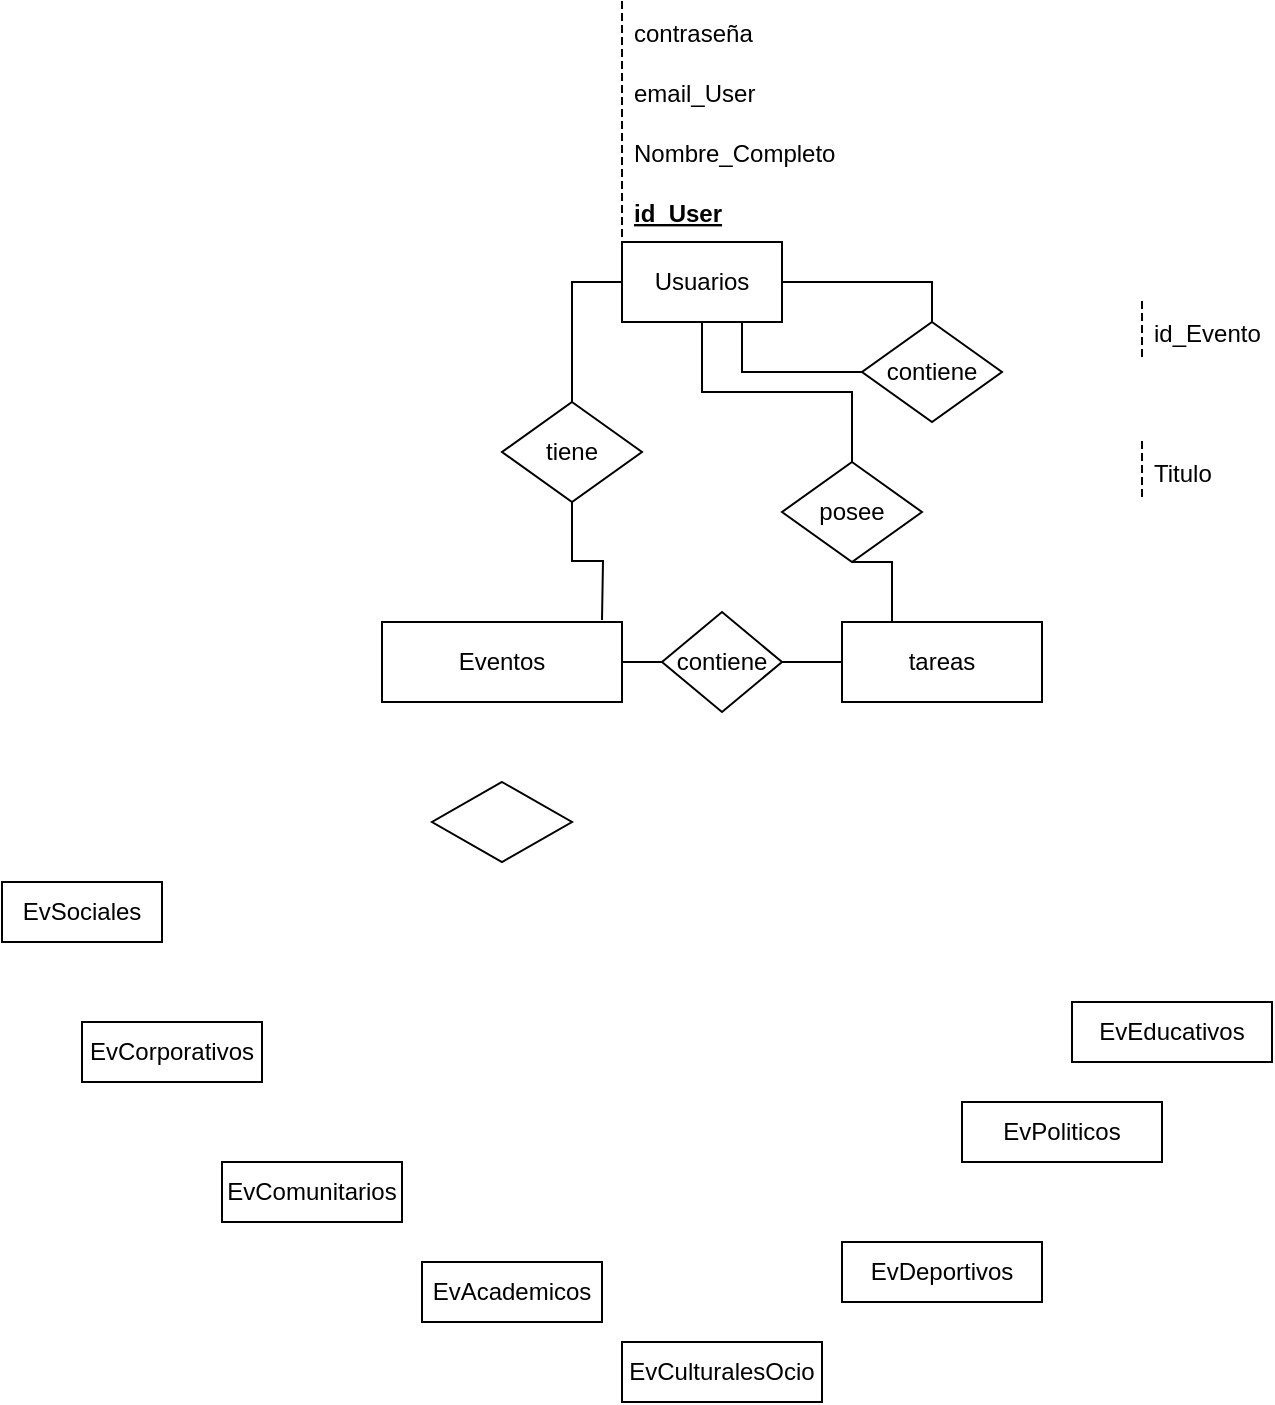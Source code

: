 <mxfile version="13.8.6" type="github">
  <diagram id="R2lEEEUBdFMjLlhIrx00" name="Page-1">
    <mxGraphModel dx="195" dy="217" grid="1" gridSize="10" guides="1" tooltips="1" connect="1" arrows="1" fold="1" page="1" pageScale="1" pageWidth="850" pageHeight="1100" math="0" shadow="0" extFonts="Permanent Marker^https://fonts.googleapis.com/css?family=Permanent+Marker">
      <root>
        <mxCell id="0" />
        <mxCell id="1" parent="0" />
        <mxCell id="vh04Lum93Sa9Isq8TbCe-39" style="edgeStyle=orthogonalEdgeStyle;rounded=0;orthogonalLoop=1;jettySize=auto;html=1;entryX=0.5;entryY=0;entryDx=0;entryDy=0;endArrow=none;endFill=0;" edge="1" parent="1" source="vh04Lum93Sa9Isq8TbCe-21" target="vh04Lum93Sa9Isq8TbCe-32">
          <mxGeometry relative="1" as="geometry" />
        </mxCell>
        <mxCell id="vh04Lum93Sa9Isq8TbCe-44" style="edgeStyle=orthogonalEdgeStyle;rounded=0;orthogonalLoop=1;jettySize=auto;html=1;endArrow=none;endFill=0;exitX=0;exitY=0.5;exitDx=0;exitDy=0;" edge="1" parent="1" source="vh04Lum93Sa9Isq8TbCe-21" target="vh04Lum93Sa9Isq8TbCe-43">
          <mxGeometry relative="1" as="geometry" />
        </mxCell>
        <mxCell id="vh04Lum93Sa9Isq8TbCe-55" style="edgeStyle=orthogonalEdgeStyle;rounded=0;orthogonalLoop=1;jettySize=auto;html=1;entryX=0.5;entryY=0;entryDx=0;entryDy=0;endArrow=none;endFill=0;" edge="1" parent="1" source="vh04Lum93Sa9Isq8TbCe-21" target="vh04Lum93Sa9Isq8TbCe-54">
          <mxGeometry relative="1" as="geometry" />
        </mxCell>
        <mxCell id="vh04Lum93Sa9Isq8TbCe-21" value="Usuarios" style="whiteSpace=wrap;html=1;align=center;" vertex="1" parent="1">
          <mxGeometry x="320" y="240" width="80" height="40" as="geometry" />
        </mxCell>
        <mxCell id="vh04Lum93Sa9Isq8TbCe-24" value="id_User" style="shape=partialRectangle;fillColor=none;align=left;verticalAlign=middle;strokeColor=none;spacingLeft=34;rotatable=0;points=[[0,0.5],[1,0.5]];portConstraint=eastwest;dropTarget=0;fontStyle=5" vertex="1" parent="1">
          <mxGeometry x="290" y="210" width="90" height="30" as="geometry" />
        </mxCell>
        <mxCell id="vh04Lum93Sa9Isq8TbCe-25" value="" style="shape=partialRectangle;top=0;left=0;bottom=0;fillColor=none;stokeWidth=1;dashed=1;align=left;verticalAlign=middle;spacingLeft=4;spacingRight=4;overflow=hidden;rotatable=0;points=[];portConstraint=eastwest;part=1;" vertex="1" connectable="0" parent="vh04Lum93Sa9Isq8TbCe-24">
          <mxGeometry width="30" height="30" as="geometry" />
        </mxCell>
        <mxCell id="vh04Lum93Sa9Isq8TbCe-26" value="Nombre_Completo" style="shape=partialRectangle;fillColor=none;align=left;verticalAlign=middle;strokeColor=none;spacingLeft=34;rotatable=0;points=[[0,0.5],[1,0.5]];portConstraint=eastwest;dropTarget=0;" vertex="1" parent="1">
          <mxGeometry x="290" y="180" width="90" height="30" as="geometry" />
        </mxCell>
        <mxCell id="vh04Lum93Sa9Isq8TbCe-27" value="" style="shape=partialRectangle;top=0;left=0;bottom=0;fillColor=none;stokeWidth=1;dashed=1;align=left;verticalAlign=middle;spacingLeft=4;spacingRight=4;overflow=hidden;rotatable=0;points=[];portConstraint=eastwest;part=1;" vertex="1" connectable="0" parent="vh04Lum93Sa9Isq8TbCe-26">
          <mxGeometry width="30" height="30" as="geometry" />
        </mxCell>
        <mxCell id="vh04Lum93Sa9Isq8TbCe-28" value="email_User" style="shape=partialRectangle;fillColor=none;align=left;verticalAlign=middle;strokeColor=none;spacingLeft=34;rotatable=0;points=[[0,0.5],[1,0.5]];portConstraint=eastwest;dropTarget=0;" vertex="1" parent="1">
          <mxGeometry x="290" y="150" width="90" height="30" as="geometry" />
        </mxCell>
        <mxCell id="vh04Lum93Sa9Isq8TbCe-29" value="" style="shape=partialRectangle;top=0;left=0;bottom=0;fillColor=none;stokeWidth=1;dashed=1;align=left;verticalAlign=middle;spacingLeft=4;spacingRight=4;overflow=hidden;rotatable=0;points=[];portConstraint=eastwest;part=1;" vertex="1" connectable="0" parent="vh04Lum93Sa9Isq8TbCe-28">
          <mxGeometry width="30" height="30" as="geometry" />
        </mxCell>
        <mxCell id="vh04Lum93Sa9Isq8TbCe-30" value="contraseña" style="shape=partialRectangle;fillColor=none;align=left;verticalAlign=middle;strokeColor=none;spacingLeft=34;rotatable=0;points=[[0,0.5],[1,0.5]];portConstraint=eastwest;dropTarget=0;" vertex="1" parent="1">
          <mxGeometry x="290" y="120" width="90" height="30" as="geometry" />
        </mxCell>
        <mxCell id="vh04Lum93Sa9Isq8TbCe-31" value="" style="shape=partialRectangle;top=0;left=0;bottom=0;fillColor=none;stokeWidth=1;dashed=1;align=left;verticalAlign=middle;spacingLeft=4;spacingRight=4;overflow=hidden;rotatable=0;points=[];portConstraint=eastwest;part=1;" vertex="1" connectable="0" parent="vh04Lum93Sa9Isq8TbCe-30">
          <mxGeometry width="30" height="30" as="geometry" />
        </mxCell>
        <mxCell id="vh04Lum93Sa9Isq8TbCe-40" style="edgeStyle=orthogonalEdgeStyle;rounded=0;orthogonalLoop=1;jettySize=auto;html=1;entryX=0.75;entryY=1;entryDx=0;entryDy=0;endArrow=none;endFill=0;" edge="1" parent="1" source="vh04Lum93Sa9Isq8TbCe-32" target="vh04Lum93Sa9Isq8TbCe-21">
          <mxGeometry relative="1" as="geometry" />
        </mxCell>
        <mxCell id="vh04Lum93Sa9Isq8TbCe-32" value="contiene" style="shape=rhombus;perimeter=rhombusPerimeter;whiteSpace=wrap;html=1;align=center;" vertex="1" parent="1">
          <mxGeometry x="440" y="280" width="70" height="50" as="geometry" />
        </mxCell>
        <mxCell id="vh04Lum93Sa9Isq8TbCe-49" style="edgeStyle=orthogonalEdgeStyle;rounded=0;orthogonalLoop=1;jettySize=auto;html=1;endArrow=none;endFill=0;" edge="1" parent="1" source="vh04Lum93Sa9Isq8TbCe-43">
          <mxGeometry relative="1" as="geometry">
            <mxPoint x="310" y="429" as="targetPoint" />
          </mxGeometry>
        </mxCell>
        <mxCell id="vh04Lum93Sa9Isq8TbCe-43" value="tiene" style="shape=rhombus;perimeter=rhombusPerimeter;whiteSpace=wrap;html=1;align=center;" vertex="1" parent="1">
          <mxGeometry x="260" y="320" width="70" height="50" as="geometry" />
        </mxCell>
        <mxCell id="vh04Lum93Sa9Isq8TbCe-59" style="edgeStyle=orthogonalEdgeStyle;rounded=0;orthogonalLoop=1;jettySize=auto;html=1;entryX=0;entryY=0.5;entryDx=0;entryDy=0;endArrow=none;endFill=0;" edge="1" parent="1" source="vh04Lum93Sa9Isq8TbCe-46" target="vh04Lum93Sa9Isq8TbCe-58">
          <mxGeometry relative="1" as="geometry" />
        </mxCell>
        <mxCell id="vh04Lum93Sa9Isq8TbCe-46" value="Eventos" style="whiteSpace=wrap;html=1;align=center;" vertex="1" parent="1">
          <mxGeometry x="200" y="430" width="120" height="40" as="geometry" />
        </mxCell>
        <mxCell id="vh04Lum93Sa9Isq8TbCe-50" value="id_Evento" style="shape=partialRectangle;fillColor=none;align=left;verticalAlign=middle;strokeColor=none;spacingLeft=34;rotatable=0;points=[[0,0.5],[1,0.5]];portConstraint=eastwest;dropTarget=0;" vertex="1" parent="1">
          <mxGeometry x="550" y="270" width="90" height="30" as="geometry" />
        </mxCell>
        <mxCell id="vh04Lum93Sa9Isq8TbCe-51" value="" style="shape=partialRectangle;top=0;left=0;bottom=0;fillColor=none;stokeWidth=1;dashed=1;align=left;verticalAlign=middle;spacingLeft=4;spacingRight=4;overflow=hidden;rotatable=0;points=[];portConstraint=eastwest;part=1;" vertex="1" connectable="0" parent="vh04Lum93Sa9Isq8TbCe-50">
          <mxGeometry width="30" height="30" as="geometry" />
        </mxCell>
        <mxCell id="vh04Lum93Sa9Isq8TbCe-52" value="Titulo" style="shape=partialRectangle;fillColor=none;align=left;verticalAlign=middle;strokeColor=none;spacingLeft=34;rotatable=0;points=[[0,0.5],[1,0.5]];portConstraint=eastwest;dropTarget=0;" vertex="1" parent="1">
          <mxGeometry x="550" y="340" width="90" height="30" as="geometry" />
        </mxCell>
        <mxCell id="vh04Lum93Sa9Isq8TbCe-53" value="" style="shape=partialRectangle;top=0;left=0;bottom=0;fillColor=none;stokeWidth=1;dashed=1;align=left;verticalAlign=middle;spacingLeft=4;spacingRight=4;overflow=hidden;rotatable=0;points=[];portConstraint=eastwest;part=1;" vertex="1" connectable="0" parent="vh04Lum93Sa9Isq8TbCe-52">
          <mxGeometry width="30" height="30" as="geometry" />
        </mxCell>
        <mxCell id="vh04Lum93Sa9Isq8TbCe-56" style="edgeStyle=orthogonalEdgeStyle;rounded=0;orthogonalLoop=1;jettySize=auto;html=1;endArrow=none;endFill=0;entryX=0.25;entryY=0;entryDx=0;entryDy=0;exitX=0.5;exitY=1;exitDx=0;exitDy=0;" edge="1" parent="1" source="vh04Lum93Sa9Isq8TbCe-54" target="vh04Lum93Sa9Isq8TbCe-57">
          <mxGeometry relative="1" as="geometry">
            <mxPoint x="480" y="405" as="targetPoint" />
          </mxGeometry>
        </mxCell>
        <mxCell id="vh04Lum93Sa9Isq8TbCe-54" value="posee" style="shape=rhombus;perimeter=rhombusPerimeter;whiteSpace=wrap;html=1;align=center;" vertex="1" parent="1">
          <mxGeometry x="400" y="350" width="70" height="50" as="geometry" />
        </mxCell>
        <mxCell id="vh04Lum93Sa9Isq8TbCe-57" value="tareas" style="whiteSpace=wrap;html=1;align=center;" vertex="1" parent="1">
          <mxGeometry x="430" y="430" width="100" height="40" as="geometry" />
        </mxCell>
        <mxCell id="vh04Lum93Sa9Isq8TbCe-60" style="edgeStyle=orthogonalEdgeStyle;rounded=0;orthogonalLoop=1;jettySize=auto;html=1;entryX=0;entryY=0.5;entryDx=0;entryDy=0;endArrow=none;endFill=0;" edge="1" parent="1" source="vh04Lum93Sa9Isq8TbCe-58" target="vh04Lum93Sa9Isq8TbCe-57">
          <mxGeometry relative="1" as="geometry" />
        </mxCell>
        <mxCell id="vh04Lum93Sa9Isq8TbCe-58" value="contiene" style="shape=rhombus;perimeter=rhombusPerimeter;whiteSpace=wrap;html=1;align=center;" vertex="1" parent="1">
          <mxGeometry x="340" y="425" width="60" height="50" as="geometry" />
        </mxCell>
        <mxCell id="vh04Lum93Sa9Isq8TbCe-61" value="EvSociales" style="whiteSpace=wrap;html=1;align=center;" vertex="1" parent="1">
          <mxGeometry x="10" y="560" width="80" height="30" as="geometry" />
        </mxCell>
        <mxCell id="vh04Lum93Sa9Isq8TbCe-62" value="EvCorporativos" style="whiteSpace=wrap;html=1;align=center;" vertex="1" parent="1">
          <mxGeometry x="50" y="630" width="90" height="30" as="geometry" />
        </mxCell>
        <mxCell id="vh04Lum93Sa9Isq8TbCe-63" value="EvComunitarios" style="whiteSpace=wrap;html=1;align=center;" vertex="1" parent="1">
          <mxGeometry x="120" y="700" width="90" height="30" as="geometry" />
        </mxCell>
        <mxCell id="vh04Lum93Sa9Isq8TbCe-64" value="EvAcademicos" style="whiteSpace=wrap;html=1;align=center;" vertex="1" parent="1">
          <mxGeometry x="220" y="750" width="90" height="30" as="geometry" />
        </mxCell>
        <mxCell id="vh04Lum93Sa9Isq8TbCe-65" value="EvCulturalesOcio" style="whiteSpace=wrap;html=1;align=center;" vertex="1" parent="1">
          <mxGeometry x="320" y="790" width="100" height="30" as="geometry" />
        </mxCell>
        <mxCell id="vh04Lum93Sa9Isq8TbCe-66" value="EvDeportivos" style="whiteSpace=wrap;html=1;align=center;" vertex="1" parent="1">
          <mxGeometry x="430" y="740" width="100" height="30" as="geometry" />
        </mxCell>
        <mxCell id="vh04Lum93Sa9Isq8TbCe-67" value="EvPoliticos" style="whiteSpace=wrap;html=1;align=center;" vertex="1" parent="1">
          <mxGeometry x="490" y="670" width="100" height="30" as="geometry" />
        </mxCell>
        <mxCell id="vh04Lum93Sa9Isq8TbCe-72" value="EvEducativos" style="whiteSpace=wrap;html=1;align=center;" vertex="1" parent="1">
          <mxGeometry x="545" y="620" width="100" height="30" as="geometry" />
        </mxCell>
        <mxCell id="vh04Lum93Sa9Isq8TbCe-73" value="" style="shape=rhombus;perimeter=rhombusPerimeter;whiteSpace=wrap;html=1;align=center;" vertex="1" parent="1">
          <mxGeometry x="225" y="510" width="70" height="40" as="geometry" />
        </mxCell>
      </root>
    </mxGraphModel>
  </diagram>
</mxfile>
